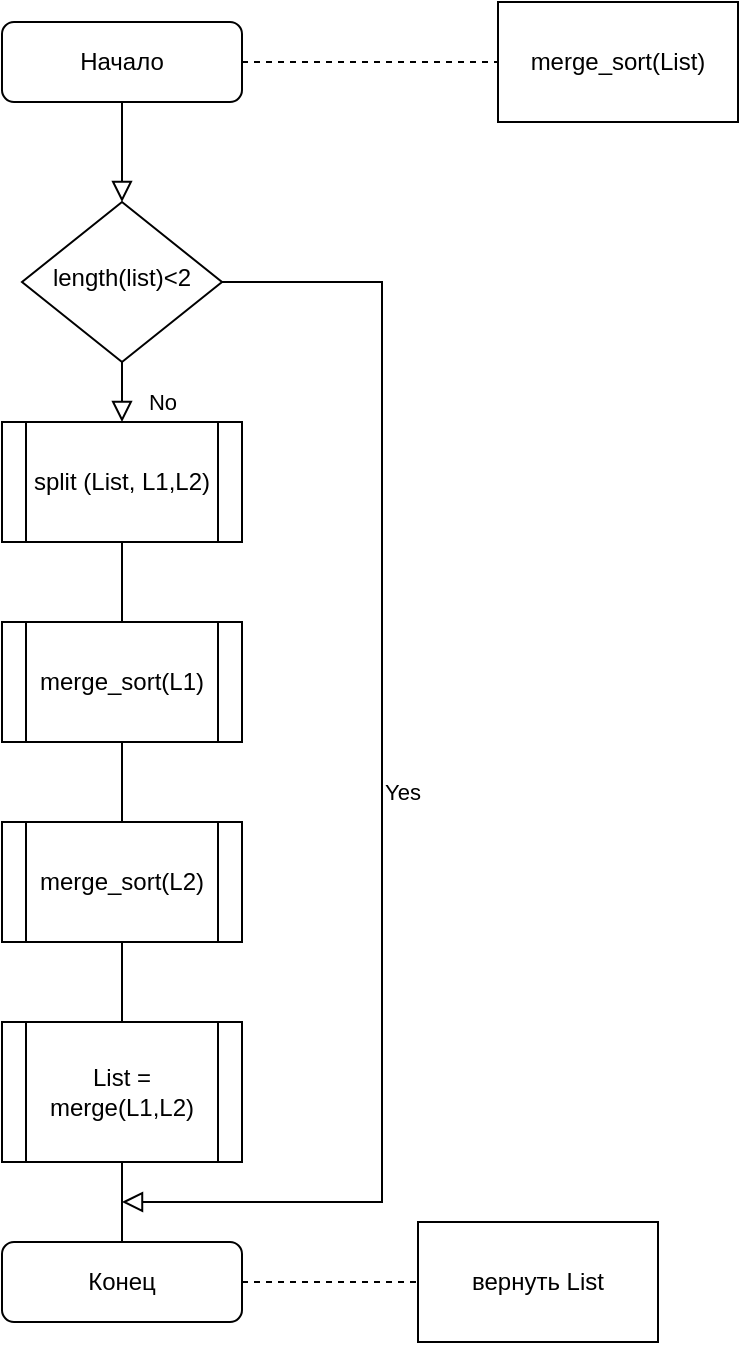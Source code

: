 <mxfile version="12.9.3" type="device"><diagram id="C5RBs43oDa-KdzZeNtuy" name="Page-1"><mxGraphModel dx="820" dy="453" grid="1" gridSize="10" guides="1" tooltips="1" connect="1" arrows="1" fold="1" page="1" pageScale="1" pageWidth="827" pageHeight="1169" math="0" shadow="0"><root><mxCell id="WIyWlLk6GJQsqaUBKTNV-0"/><mxCell id="WIyWlLk6GJQsqaUBKTNV-1" parent="WIyWlLk6GJQsqaUBKTNV-0"/><mxCell id="WIyWlLk6GJQsqaUBKTNV-2" value="" style="rounded=0;html=1;jettySize=auto;orthogonalLoop=1;fontSize=11;endArrow=block;endFill=0;endSize=8;strokeWidth=1;shadow=0;labelBackgroundColor=none;edgeStyle=orthogonalEdgeStyle;" parent="WIyWlLk6GJQsqaUBKTNV-1" source="WIyWlLk6GJQsqaUBKTNV-3" target="WIyWlLk6GJQsqaUBKTNV-6" edge="1"><mxGeometry relative="1" as="geometry"/></mxCell><mxCell id="WIyWlLk6GJQsqaUBKTNV-3" value="Начало" style="rounded=1;whiteSpace=wrap;html=1;fontSize=12;glass=0;strokeWidth=1;shadow=0;" parent="WIyWlLk6GJQsqaUBKTNV-1" vertex="1"><mxGeometry x="160" y="80" width="120" height="40" as="geometry"/></mxCell><mxCell id="WIyWlLk6GJQsqaUBKTNV-6" value="length(list)&amp;lt;2" style="rhombus;whiteSpace=wrap;html=1;shadow=0;fontFamily=Helvetica;fontSize=12;align=center;strokeWidth=1;spacing=6;spacingTop=-4;" parent="WIyWlLk6GJQsqaUBKTNV-1" vertex="1"><mxGeometry x="170" y="170" width="100" height="80" as="geometry"/></mxCell><mxCell id="WIyWlLk6GJQsqaUBKTNV-8" value="No" style="rounded=0;html=1;jettySize=auto;orthogonalLoop=1;fontSize=11;endArrow=block;endFill=0;endSize=8;strokeWidth=1;shadow=0;labelBackgroundColor=none;edgeStyle=orthogonalEdgeStyle;entryX=0.5;entryY=0;entryDx=0;entryDy=0;exitX=0.5;exitY=1;exitDx=0;exitDy=0;" parent="WIyWlLk6GJQsqaUBKTNV-1" source="WIyWlLk6GJQsqaUBKTNV-6" target="oqSNlP8XvnbvbQyO2e9s-6" edge="1"><mxGeometry x="0.333" y="20" relative="1" as="geometry"><mxPoint as="offset"/><mxPoint x="110" y="260" as="sourcePoint"/><mxPoint x="150" y="290" as="targetPoint"/><Array as="points"><mxPoint x="220" y="270"/><mxPoint x="220" y="270"/></Array></mxGeometry></mxCell><mxCell id="WIyWlLk6GJQsqaUBKTNV-9" value="Yes" style="edgeStyle=orthogonalEdgeStyle;rounded=0;html=1;jettySize=auto;orthogonalLoop=1;fontSize=11;endArrow=block;endFill=0;endSize=8;strokeWidth=1;shadow=0;labelBackgroundColor=none;exitX=1;exitY=0.5;exitDx=0;exitDy=0;" parent="WIyWlLk6GJQsqaUBKTNV-1" source="WIyWlLk6GJQsqaUBKTNV-6" edge="1"><mxGeometry y="10" relative="1" as="geometry"><mxPoint as="offset"/><mxPoint x="330" y="340" as="sourcePoint"/><mxPoint x="220" y="670" as="targetPoint"/><Array as="points"><mxPoint x="350" y="210"/><mxPoint x="350" y="670"/></Array></mxGeometry></mxCell><mxCell id="oqSNlP8XvnbvbQyO2e9s-4" value="merge_sort(List)" style="rounded=0;whiteSpace=wrap;html=1;" vertex="1" parent="WIyWlLk6GJQsqaUBKTNV-1"><mxGeometry x="408" y="70" width="120" height="60" as="geometry"/></mxCell><mxCell id="oqSNlP8XvnbvbQyO2e9s-5" value="" style="endArrow=none;dashed=1;html=1;exitX=1;exitY=0.5;exitDx=0;exitDy=0;entryX=0;entryY=0.5;entryDx=0;entryDy=0;" edge="1" parent="WIyWlLk6GJQsqaUBKTNV-1" source="WIyWlLk6GJQsqaUBKTNV-3" target="oqSNlP8XvnbvbQyO2e9s-4"><mxGeometry width="50" height="50" relative="1" as="geometry"><mxPoint x="290" y="260" as="sourcePoint"/><mxPoint x="340" y="210" as="targetPoint"/></mxGeometry></mxCell><mxCell id="oqSNlP8XvnbvbQyO2e9s-6" value="split (List, L1,L2)" style="shape=process;whiteSpace=wrap;html=1;backgroundOutline=1;" vertex="1" parent="WIyWlLk6GJQsqaUBKTNV-1"><mxGeometry x="160" y="280" width="120" height="60" as="geometry"/></mxCell><mxCell id="oqSNlP8XvnbvbQyO2e9s-7" value="merge_sort(L1)" style="shape=process;whiteSpace=wrap;html=1;backgroundOutline=1;" vertex="1" parent="WIyWlLk6GJQsqaUBKTNV-1"><mxGeometry x="160" y="380" width="120" height="60" as="geometry"/></mxCell><mxCell id="oqSNlP8XvnbvbQyO2e9s-8" value="merge_sort(L2)" style="shape=process;whiteSpace=wrap;html=1;backgroundOutline=1;" vertex="1" parent="WIyWlLk6GJQsqaUBKTNV-1"><mxGeometry x="160" y="480" width="120" height="60" as="geometry"/></mxCell><mxCell id="oqSNlP8XvnbvbQyO2e9s-9" value="List = merge(L1,L2)" style="shape=process;whiteSpace=wrap;html=1;backgroundOutline=1;" vertex="1" parent="WIyWlLk6GJQsqaUBKTNV-1"><mxGeometry x="160" y="580" width="120" height="70" as="geometry"/></mxCell><mxCell id="oqSNlP8XvnbvbQyO2e9s-10" value="Конец" style="rounded=1;whiteSpace=wrap;html=1;fontSize=12;glass=0;strokeWidth=1;shadow=0;" vertex="1" parent="WIyWlLk6GJQsqaUBKTNV-1"><mxGeometry x="160" y="690" width="120" height="40" as="geometry"/></mxCell><mxCell id="oqSNlP8XvnbvbQyO2e9s-12" value="вернуть List" style="rounded=0;whiteSpace=wrap;html=1;" vertex="1" parent="WIyWlLk6GJQsqaUBKTNV-1"><mxGeometry x="368" y="680" width="120" height="60" as="geometry"/></mxCell><mxCell id="oqSNlP8XvnbvbQyO2e9s-13" value="" style="endArrow=none;dashed=1;html=1;exitX=1;exitY=0.5;exitDx=0;exitDy=0;entryX=0;entryY=0.5;entryDx=0;entryDy=0;" edge="1" parent="WIyWlLk6GJQsqaUBKTNV-1" source="oqSNlP8XvnbvbQyO2e9s-10" target="oqSNlP8XvnbvbQyO2e9s-12"><mxGeometry width="50" height="50" relative="1" as="geometry"><mxPoint x="290" y="670" as="sourcePoint"/><mxPoint x="340" y="620" as="targetPoint"/></mxGeometry></mxCell><mxCell id="oqSNlP8XvnbvbQyO2e9s-15" value="" style="endArrow=none;html=1;entryX=0.5;entryY=1;entryDx=0;entryDy=0;" edge="1" parent="WIyWlLk6GJQsqaUBKTNV-1" target="oqSNlP8XvnbvbQyO2e9s-8"><mxGeometry width="50" height="50" relative="1" as="geometry"><mxPoint x="220" y="580" as="sourcePoint"/><mxPoint x="230" y="560" as="targetPoint"/></mxGeometry></mxCell><mxCell id="oqSNlP8XvnbvbQyO2e9s-16" value="" style="endArrow=none;html=1;entryX=0.5;entryY=1;entryDx=0;entryDy=0;exitX=0.5;exitY=0;exitDx=0;exitDy=0;" edge="1" parent="WIyWlLk6GJQsqaUBKTNV-1" source="oqSNlP8XvnbvbQyO2e9s-8" target="oqSNlP8XvnbvbQyO2e9s-7"><mxGeometry width="50" height="50" relative="1" as="geometry"><mxPoint x="230" y="590" as="sourcePoint"/><mxPoint x="230" y="550" as="targetPoint"/><Array as="points"/></mxGeometry></mxCell><mxCell id="oqSNlP8XvnbvbQyO2e9s-19" value="" style="endArrow=none;html=1;exitX=0.5;exitY=0;exitDx=0;exitDy=0;entryX=0.5;entryY=1;entryDx=0;entryDy=0;" edge="1" parent="WIyWlLk6GJQsqaUBKTNV-1" source="oqSNlP8XvnbvbQyO2e9s-7" target="oqSNlP8XvnbvbQyO2e9s-6"><mxGeometry width="50" height="50" relative="1" as="geometry"><mxPoint x="290" y="460" as="sourcePoint"/><mxPoint x="340" y="410" as="targetPoint"/></mxGeometry></mxCell><mxCell id="oqSNlP8XvnbvbQyO2e9s-20" value="" style="endArrow=none;html=1;exitX=0.5;exitY=0;exitDx=0;exitDy=0;" edge="1" parent="WIyWlLk6GJQsqaUBKTNV-1" source="oqSNlP8XvnbvbQyO2e9s-10"><mxGeometry width="50" height="50" relative="1" as="geometry"><mxPoint x="290" y="690" as="sourcePoint"/><mxPoint x="220" y="650" as="targetPoint"/></mxGeometry></mxCell></root></mxGraphModel></diagram></mxfile>